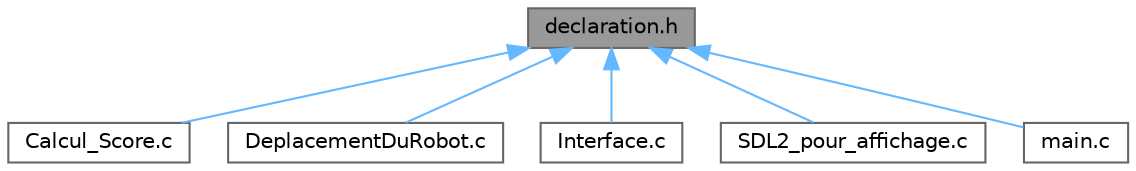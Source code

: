 digraph "declaration.h"
{
 // LATEX_PDF_SIZE
  bgcolor="transparent";
  edge [fontname=Helvetica,fontsize=10,labelfontname=Helvetica,labelfontsize=10];
  node [fontname=Helvetica,fontsize=10,shape=box,height=0.2,width=0.4];
  Node1 [id="Node000001",label="declaration.h",height=0.2,width=0.4,color="gray40", fillcolor="grey60", style="filled", fontcolor="black",tooltip=" "];
  Node1 -> Node2 [id="edge1_Node000001_Node000002",dir="back",color="steelblue1",style="solid",tooltip=" "];
  Node2 [id="Node000002",label="Calcul_Score.c",height=0.2,width=0.4,color="grey40", fillcolor="white", style="filled",URL="$Calcul__Score_8c.html",tooltip=" "];
  Node1 -> Node3 [id="edge2_Node000001_Node000003",dir="back",color="steelblue1",style="solid",tooltip=" "];
  Node3 [id="Node000003",label="DeplacementDuRobot.c",height=0.2,width=0.4,color="grey40", fillcolor="white", style="filled",URL="$DeplacementDuRobot_8c.html",tooltip=" "];
  Node1 -> Node4 [id="edge3_Node000001_Node000004",dir="back",color="steelblue1",style="solid",tooltip=" "];
  Node4 [id="Node000004",label="Interface.c",height=0.2,width=0.4,color="grey40", fillcolor="white", style="filled",URL="$Interface_8c.html",tooltip=" "];
  Node1 -> Node5 [id="edge4_Node000001_Node000005",dir="back",color="steelblue1",style="solid",tooltip=" "];
  Node5 [id="Node000005",label="SDL2_pour_affichage.c",height=0.2,width=0.4,color="grey40", fillcolor="white", style="filled",URL="$SDL2__pour__affichage_8c.html",tooltip=" "];
  Node1 -> Node6 [id="edge5_Node000001_Node000006",dir="back",color="steelblue1",style="solid",tooltip=" "];
  Node6 [id="Node000006",label="main.c",height=0.2,width=0.4,color="grey40", fillcolor="white", style="filled",URL="$main_8c.html",tooltip="Point d'entrée principal du programme \"Les malheurs de l'entrepôt\"."];
}
